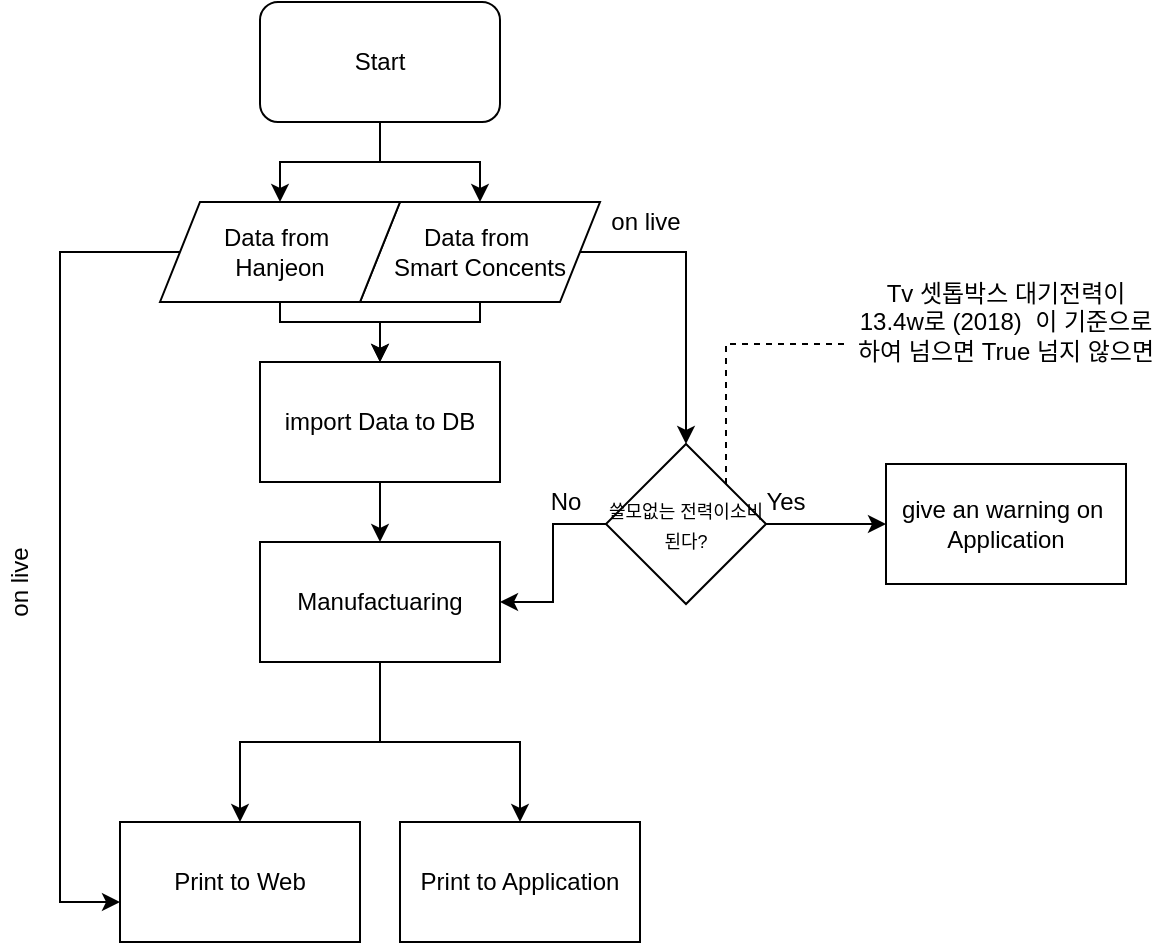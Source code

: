 <mxfile version="13.7.7" type="github" pages="2">
  <diagram id="we14fcO_ibnNhc2jqgIF" name="Page-1">
    <mxGraphModel dx="1090" dy="407" grid="1" gridSize="10" guides="1" tooltips="1" connect="1" arrows="1" fold="1" page="1" pageScale="1" pageWidth="827" pageHeight="1169" math="0" shadow="0">
      <root>
        <mxCell id="0" />
        <mxCell id="1" parent="0" />
        <mxCell id="new_XckxPWkDHHhrYv5X-27" style="edgeStyle=orthogonalEdgeStyle;rounded=0;orthogonalLoop=1;jettySize=auto;html=1;" parent="1" source="AqY9Y-wzEiTEmSYXW-ki-1" target="qgAJWOxvSjd6XLd1FfgR-4" edge="1">
          <mxGeometry relative="1" as="geometry" />
        </mxCell>
        <mxCell id="new_XckxPWkDHHhrYv5X-28" style="edgeStyle=orthogonalEdgeStyle;rounded=0;orthogonalLoop=1;jettySize=auto;html=1;entryX=0.5;entryY=0;entryDx=0;entryDy=0;" parent="1" source="AqY9Y-wzEiTEmSYXW-ki-1" target="AqY9Y-wzEiTEmSYXW-ki-2" edge="1">
          <mxGeometry relative="1" as="geometry" />
        </mxCell>
        <mxCell id="AqY9Y-wzEiTEmSYXW-ki-1" value="Start" style="rounded=1;whiteSpace=wrap;html=1;" parent="1" vertex="1">
          <mxGeometry x="-473" y="349" width="120" height="60" as="geometry" />
        </mxCell>
        <mxCell id="new_XckxPWkDHHhrYv5X-32" style="edgeStyle=orthogonalEdgeStyle;rounded=0;orthogonalLoop=1;jettySize=auto;html=1;entryX=0.5;entryY=0;entryDx=0;entryDy=0;" parent="1" source="AqY9Y-wzEiTEmSYXW-ki-2" target="new_XckxPWkDHHhrYv5X-1" edge="1">
          <mxGeometry relative="1" as="geometry">
            <Array as="points">
              <mxPoint x="-363" y="509" />
              <mxPoint x="-413" y="509" />
            </Array>
          </mxGeometry>
        </mxCell>
        <mxCell id="2fL9xPu-dTw6iTjDpC6E-15" style="edgeStyle=orthogonalEdgeStyle;rounded=0;orthogonalLoop=1;jettySize=auto;html=1;endArrow=classic;endFill=1;" edge="1" parent="1" source="AqY9Y-wzEiTEmSYXW-ki-2" target="2fL9xPu-dTw6iTjDpC6E-5">
          <mxGeometry relative="1" as="geometry" />
        </mxCell>
        <mxCell id="AqY9Y-wzEiTEmSYXW-ki-2" value="Data from&amp;nbsp;&lt;br&gt;Smart Concents" style="shape=parallelogram;perimeter=parallelogramPerimeter;whiteSpace=wrap;html=1;fixedSize=1;" parent="1" vertex="1">
          <mxGeometry x="-423" y="449" width="120" height="50" as="geometry" />
        </mxCell>
        <mxCell id="AqY9Y-wzEiTEmSYXW-ki-17" value="Print to Web" style="rounded=0;whiteSpace=wrap;html=1;" parent="1" vertex="1">
          <mxGeometry x="-543" y="759" width="120" height="60" as="geometry" />
        </mxCell>
        <mxCell id="AqY9Y-wzEiTEmSYXW-ki-18" value="Print to Application" style="rounded=0;whiteSpace=wrap;html=1;" parent="1" vertex="1">
          <mxGeometry x="-403" y="759" width="120" height="60" as="geometry" />
        </mxCell>
        <mxCell id="new_XckxPWkDHHhrYv5X-29" style="edgeStyle=orthogonalEdgeStyle;rounded=0;orthogonalLoop=1;jettySize=auto;html=1;entryX=0;entryY=0.667;entryDx=0;entryDy=0;entryPerimeter=0;" parent="1" source="qgAJWOxvSjd6XLd1FfgR-4" target="AqY9Y-wzEiTEmSYXW-ki-17" edge="1">
          <mxGeometry relative="1" as="geometry">
            <mxPoint x="-553" y="799" as="targetPoint" />
            <Array as="points">
              <mxPoint x="-573" y="474" />
              <mxPoint x="-573" y="799" />
            </Array>
          </mxGeometry>
        </mxCell>
        <mxCell id="new_XckxPWkDHHhrYv5X-31" style="edgeStyle=orthogonalEdgeStyle;rounded=0;orthogonalLoop=1;jettySize=auto;html=1;exitX=0.5;exitY=1;exitDx=0;exitDy=0;entryX=0.5;entryY=0;entryDx=0;entryDy=0;" parent="1" source="qgAJWOxvSjd6XLd1FfgR-4" target="new_XckxPWkDHHhrYv5X-1" edge="1">
          <mxGeometry relative="1" as="geometry">
            <Array as="points">
              <mxPoint x="-463" y="509" />
              <mxPoint x="-413" y="509" />
            </Array>
          </mxGeometry>
        </mxCell>
        <mxCell id="qgAJWOxvSjd6XLd1FfgR-4" value="Data from&amp;nbsp;&lt;br&gt;Hanjeon" style="shape=parallelogram;perimeter=parallelogramPerimeter;whiteSpace=wrap;html=1;fixedSize=1;" parent="1" vertex="1">
          <mxGeometry x="-523" y="449" width="120" height="50" as="geometry" />
        </mxCell>
        <mxCell id="new_XckxPWkDHHhrYv5X-4" style="edgeStyle=orthogonalEdgeStyle;rounded=0;orthogonalLoop=1;jettySize=auto;html=1;exitX=0.5;exitY=1;exitDx=0;exitDy=0;entryX=0.5;entryY=0;entryDx=0;entryDy=0;" parent="1" source="new_XckxPWkDHHhrYv5X-1" target="new_XckxPWkDHHhrYv5X-3" edge="1">
          <mxGeometry relative="1" as="geometry" />
        </mxCell>
        <mxCell id="new_XckxPWkDHHhrYv5X-1" value="import Data to DB" style="rounded=0;whiteSpace=wrap;html=1;" parent="1" vertex="1">
          <mxGeometry x="-473" y="529" width="120" height="60" as="geometry" />
        </mxCell>
        <mxCell id="new_XckxPWkDHHhrYv5X-11" style="edgeStyle=orthogonalEdgeStyle;rounded=0;orthogonalLoop=1;jettySize=auto;html=1;exitX=0.5;exitY=1;exitDx=0;exitDy=0;entryX=0.5;entryY=0;entryDx=0;entryDy=0;" parent="1" source="new_XckxPWkDHHhrYv5X-3" target="AqY9Y-wzEiTEmSYXW-ki-17" edge="1">
          <mxGeometry relative="1" as="geometry" />
        </mxCell>
        <mxCell id="new_XckxPWkDHHhrYv5X-26" style="edgeStyle=orthogonalEdgeStyle;rounded=0;orthogonalLoop=1;jettySize=auto;html=1;" parent="1" source="new_XckxPWkDHHhrYv5X-3" target="AqY9Y-wzEiTEmSYXW-ki-18" edge="1">
          <mxGeometry relative="1" as="geometry" />
        </mxCell>
        <mxCell id="new_XckxPWkDHHhrYv5X-3" value="Manufactuaring" style="rounded=0;whiteSpace=wrap;html=1;" parent="1" vertex="1">
          <mxGeometry x="-473" y="619" width="120" height="60" as="geometry" />
        </mxCell>
        <mxCell id="new_XckxPWkDHHhrYv5X-16" value="on live" style="text;html=1;strokeColor=none;fillColor=none;align=center;verticalAlign=middle;whiteSpace=wrap;rounded=0;rotation=-90;" parent="1" vertex="1">
          <mxGeometry x="-643" y="629" width="100" height="20" as="geometry" />
        </mxCell>
        <mxCell id="new_XckxPWkDHHhrYv5X-17" value="on live" style="text;html=1;strokeColor=none;fillColor=none;align=center;verticalAlign=middle;whiteSpace=wrap;rounded=0;rotation=0;" parent="1" vertex="1">
          <mxGeometry x="-330" y="449" width="100" height="20" as="geometry" />
        </mxCell>
        <mxCell id="2fL9xPu-dTw6iTjDpC6E-6" style="edgeStyle=orthogonalEdgeStyle;rounded=0;orthogonalLoop=1;jettySize=auto;html=1;" edge="1" parent="1" source="2fL9xPu-dTw6iTjDpC6E-5">
          <mxGeometry relative="1" as="geometry">
            <mxPoint x="-160" y="610" as="targetPoint" />
          </mxGeometry>
        </mxCell>
        <mxCell id="2fL9xPu-dTw6iTjDpC6E-12" style="edgeStyle=orthogonalEdgeStyle;rounded=0;orthogonalLoop=1;jettySize=auto;html=1;exitX=1;exitY=0;exitDx=0;exitDy=0;dashed=1;endArrow=none;endFill=0;" edge="1" parent="1" source="2fL9xPu-dTw6iTjDpC6E-5">
          <mxGeometry relative="1" as="geometry">
            <mxPoint x="-180" y="520" as="targetPoint" />
            <Array as="points">
              <mxPoint x="-240" y="520" />
              <mxPoint x="-190" y="520" />
            </Array>
          </mxGeometry>
        </mxCell>
        <mxCell id="2fL9xPu-dTw6iTjDpC6E-14" style="edgeStyle=orthogonalEdgeStyle;rounded=0;orthogonalLoop=1;jettySize=auto;html=1;entryX=1;entryY=0.5;entryDx=0;entryDy=0;endArrow=classic;endFill=1;" edge="1" parent="1" source="2fL9xPu-dTw6iTjDpC6E-5" target="new_XckxPWkDHHhrYv5X-3">
          <mxGeometry relative="1" as="geometry" />
        </mxCell>
        <mxCell id="2fL9xPu-dTw6iTjDpC6E-5" value="&lt;font style=&quot;font-size: 9px&quot;&gt;쓸모없는 전력이소비된다?&lt;/font&gt;" style="rhombus;whiteSpace=wrap;html=1;" vertex="1" parent="1">
          <mxGeometry x="-300" y="570" width="80" height="80" as="geometry" />
        </mxCell>
        <mxCell id="2fL9xPu-dTw6iTjDpC6E-7" value="Yes" style="text;html=1;strokeColor=none;fillColor=none;align=center;verticalAlign=middle;whiteSpace=wrap;rounded=0;" vertex="1" parent="1">
          <mxGeometry x="-230" y="589" width="40" height="20" as="geometry" />
        </mxCell>
        <mxCell id="2fL9xPu-dTw6iTjDpC6E-8" value="No" style="text;html=1;strokeColor=none;fillColor=none;align=center;verticalAlign=middle;whiteSpace=wrap;rounded=0;" vertex="1" parent="1">
          <mxGeometry x="-340" y="589" width="40" height="20" as="geometry" />
        </mxCell>
        <mxCell id="2fL9xPu-dTw6iTjDpC6E-11" value="give an warning on&amp;nbsp;&lt;br&gt;Application" style="rounded=0;whiteSpace=wrap;html=1;" vertex="1" parent="1">
          <mxGeometry x="-160" y="580" width="120" height="60" as="geometry" />
        </mxCell>
        <mxCell id="2fL9xPu-dTw6iTjDpC6E-13" value="Tv 셋톱박스 대기전력이 13.4w로 (2018)&amp;nbsp; 이 기준으로 하여 넘으면 True 넘지 않으면" style="text;html=1;strokeColor=none;fillColor=none;align=center;verticalAlign=middle;whiteSpace=wrap;rounded=0;" vertex="1" parent="1">
          <mxGeometry x="-175" y="428" width="150" height="161" as="geometry" />
        </mxCell>
      </root>
    </mxGraphModel>
  </diagram>
  <diagram id="VqIn0J1o04yH5jwhSEmT" name="Page-2">
    <mxGraphModel dx="920" dy="1524" grid="1" gridSize="10" guides="1" tooltips="1" connect="1" arrows="1" fold="1" page="1" pageScale="1" pageWidth="827" pageHeight="1169" math="0" shadow="0">
      <root>
        <mxCell id="0DIaKD-9MHfwpwyAmRbE-0" />
        <mxCell id="0DIaKD-9MHfwpwyAmRbE-1" parent="0DIaKD-9MHfwpwyAmRbE-0" />
      </root>
    </mxGraphModel>
  </diagram>
</mxfile>
